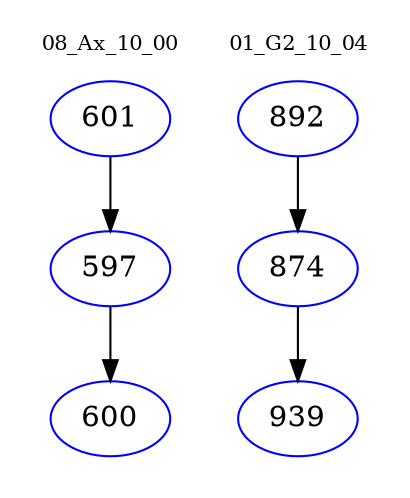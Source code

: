 digraph{
subgraph cluster_0 {
color = white
label = "08_Ax_10_00";
fontsize=10;
T0_601 [label="601", color="blue"]
T0_601 -> T0_597 [color="black"]
T0_597 [label="597", color="blue"]
T0_597 -> T0_600 [color="black"]
T0_600 [label="600", color="blue"]
}
subgraph cluster_1 {
color = white
label = "01_G2_10_04";
fontsize=10;
T1_892 [label="892", color="blue"]
T1_892 -> T1_874 [color="black"]
T1_874 [label="874", color="blue"]
T1_874 -> T1_939 [color="black"]
T1_939 [label="939", color="blue"]
}
}
